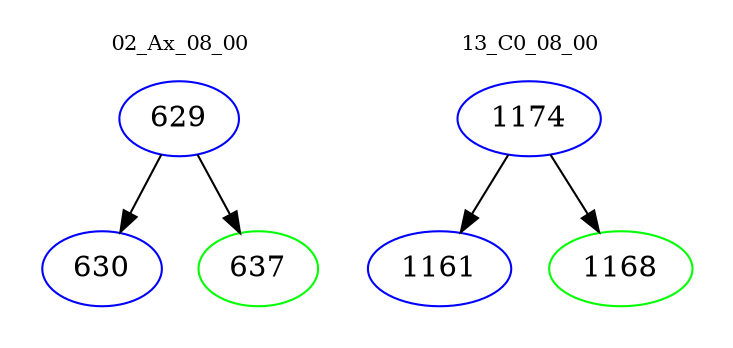 digraph{
subgraph cluster_0 {
color = white
label = "02_Ax_08_00";
fontsize=10;
T0_629 [label="629", color="blue"]
T0_629 -> T0_630 [color="black"]
T0_630 [label="630", color="blue"]
T0_629 -> T0_637 [color="black"]
T0_637 [label="637", color="green"]
}
subgraph cluster_1 {
color = white
label = "13_C0_08_00";
fontsize=10;
T1_1174 [label="1174", color="blue"]
T1_1174 -> T1_1161 [color="black"]
T1_1161 [label="1161", color="blue"]
T1_1174 -> T1_1168 [color="black"]
T1_1168 [label="1168", color="green"]
}
}
